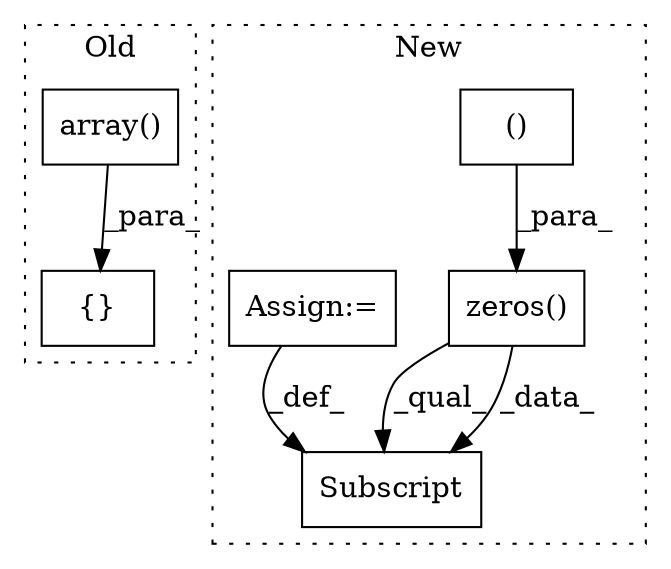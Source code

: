 digraph G {
subgraph cluster0 {
1 [label="array()" a="75" s="452,479" l="9,1" shape="box"];
4 [label="{}" a="59" s="283,515" l="14,0" shape="box"];
label = "Old";
style="dotted";
}
subgraph cluster1 {
2 [label="zeros()" a="75" s="967,991" l="9,1" shape="box"];
3 [label="()" a="54" s="989" l="0" shape="box"];
5 [label="Subscript" a="63" s="1070,0" l="12,0" shape="box"];
6 [label="Assign:=" a="68" s="1082" l="3" shape="box"];
label = "New";
style="dotted";
}
1 -> 4 [label="_para_"];
2 -> 5 [label="_qual_"];
2 -> 5 [label="_data_"];
3 -> 2 [label="_para_"];
6 -> 5 [label="_def_"];
}